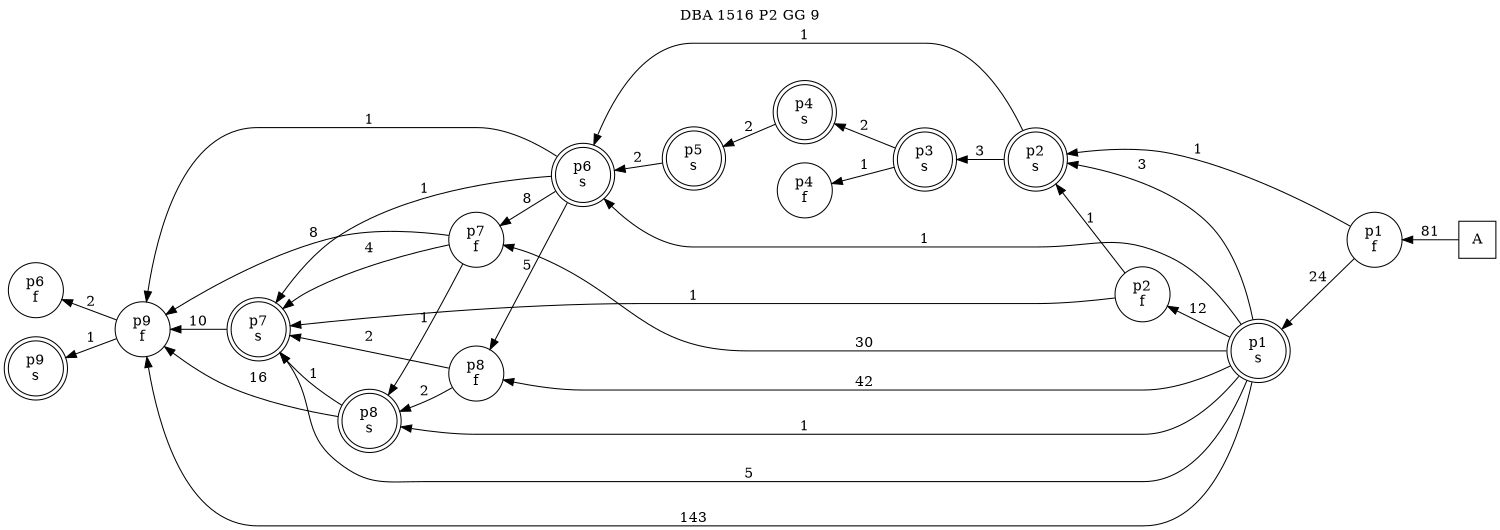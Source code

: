 digraph DBA_1516_P2_GG_9_GOOD {
labelloc="tl"
label= " DBA 1516 P2 GG 9 "
rankdir="RL";
graph [ size=" 10 , 10 !"]

"A" [shape="square" label="A"]
"p1_f" [shape="circle" label="p1
f"]
"p1_s" [shape="doublecircle" label="p1
s"]
"p2_f" [shape="circle" label="p2
f"]
"p2_s" [shape="doublecircle" label="p2
s"]
"p3_s" [shape="doublecircle" label="p3
s"]
"p4_s" [shape="doublecircle" label="p4
s"]
"p5_s" [shape="doublecircle" label="p5
s"]
"p6_s" [shape="doublecircle" label="p6
s"]
"p7_f" [shape="circle" label="p7
f"]
"p8_s" [shape="doublecircle" label="p8
s"]
"p9_f" [shape="circle" label="p9
f"]
"p7_s" [shape="doublecircle" label="p7
s"]
"p6_f" [shape="circle" label="p6
f"]
"p8_f" [shape="circle" label="p8
f"]
"p4_f" [shape="circle" label="p4
f"]
"p9_s" [shape="doublecircle" label="p9
s"]
"A" -> "p1_f" [ label=81]
"p1_f" -> "p1_s" [ label=24]
"p1_f" -> "p2_s" [ label=1]
"p1_s" -> "p2_f" [ label=12]
"p1_s" -> "p2_s" [ label=3]
"p1_s" -> "p6_s" [ label=1]
"p1_s" -> "p7_f" [ label=30]
"p1_s" -> "p8_s" [ label=1]
"p1_s" -> "p9_f" [ label=143]
"p1_s" -> "p7_s" [ label=5]
"p1_s" -> "p8_f" [ label=42]
"p2_f" -> "p2_s" [ label=1]
"p2_f" -> "p7_s" [ label=1]
"p2_s" -> "p3_s" [ label=3]
"p2_s" -> "p6_s" [ label=1]
"p3_s" -> "p4_s" [ label=2]
"p3_s" -> "p4_f" [ label=1]
"p4_s" -> "p5_s" [ label=2]
"p5_s" -> "p6_s" [ label=2]
"p6_s" -> "p7_f" [ label=8]
"p6_s" -> "p9_f" [ label=1]
"p6_s" -> "p7_s" [ label=1]
"p6_s" -> "p8_f" [ label=5]
"p7_f" -> "p8_s" [ label=1]
"p7_f" -> "p9_f" [ label=8]
"p7_f" -> "p7_s" [ label=4]
"p8_s" -> "p9_f" [ label=16]
"p8_s" -> "p7_s" [ label=1]
"p9_f" -> "p6_f" [ label=2]
"p9_f" -> "p9_s" [ label=1]
"p7_s" -> "p9_f" [ label=10]
"p8_f" -> "p8_s" [ label=2]
"p8_f" -> "p7_s" [ label=2]
}

